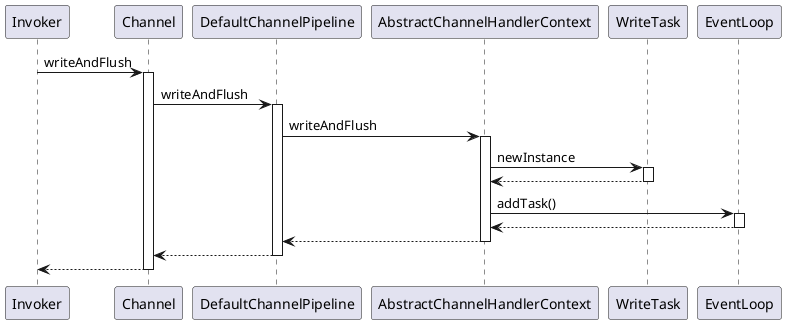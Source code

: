 @startuml

Invoker -> Channel:writeAndFlush
activate Channel

    Channel -> DefaultChannelPipeline:writeAndFlush
    activate DefaultChannelPipeline
        DefaultChannelPipeline -> AbstractChannelHandlerContext:writeAndFlush
        activate AbstractChannelHandlerContext
            AbstractChannelHandlerContext -> WriteTask:newInstance
            activate WriteTask
            WriteTask --> AbstractChannelHandlerContext
            deactivate WriteTask

            AbstractChannelHandlerContext -> EventLoop:addTask()
            activate EventLoop
            EventLoop --> AbstractChannelHandlerContext
            deactivate EventLoop

        AbstractChannelHandlerContext --> DefaultChannelPipeline
        deactivate
    DefaultChannelPipeline --> Channel
    deactivate DefaultChannelPipeline

Channel --> Invoker
deactivate Channel
@enduml